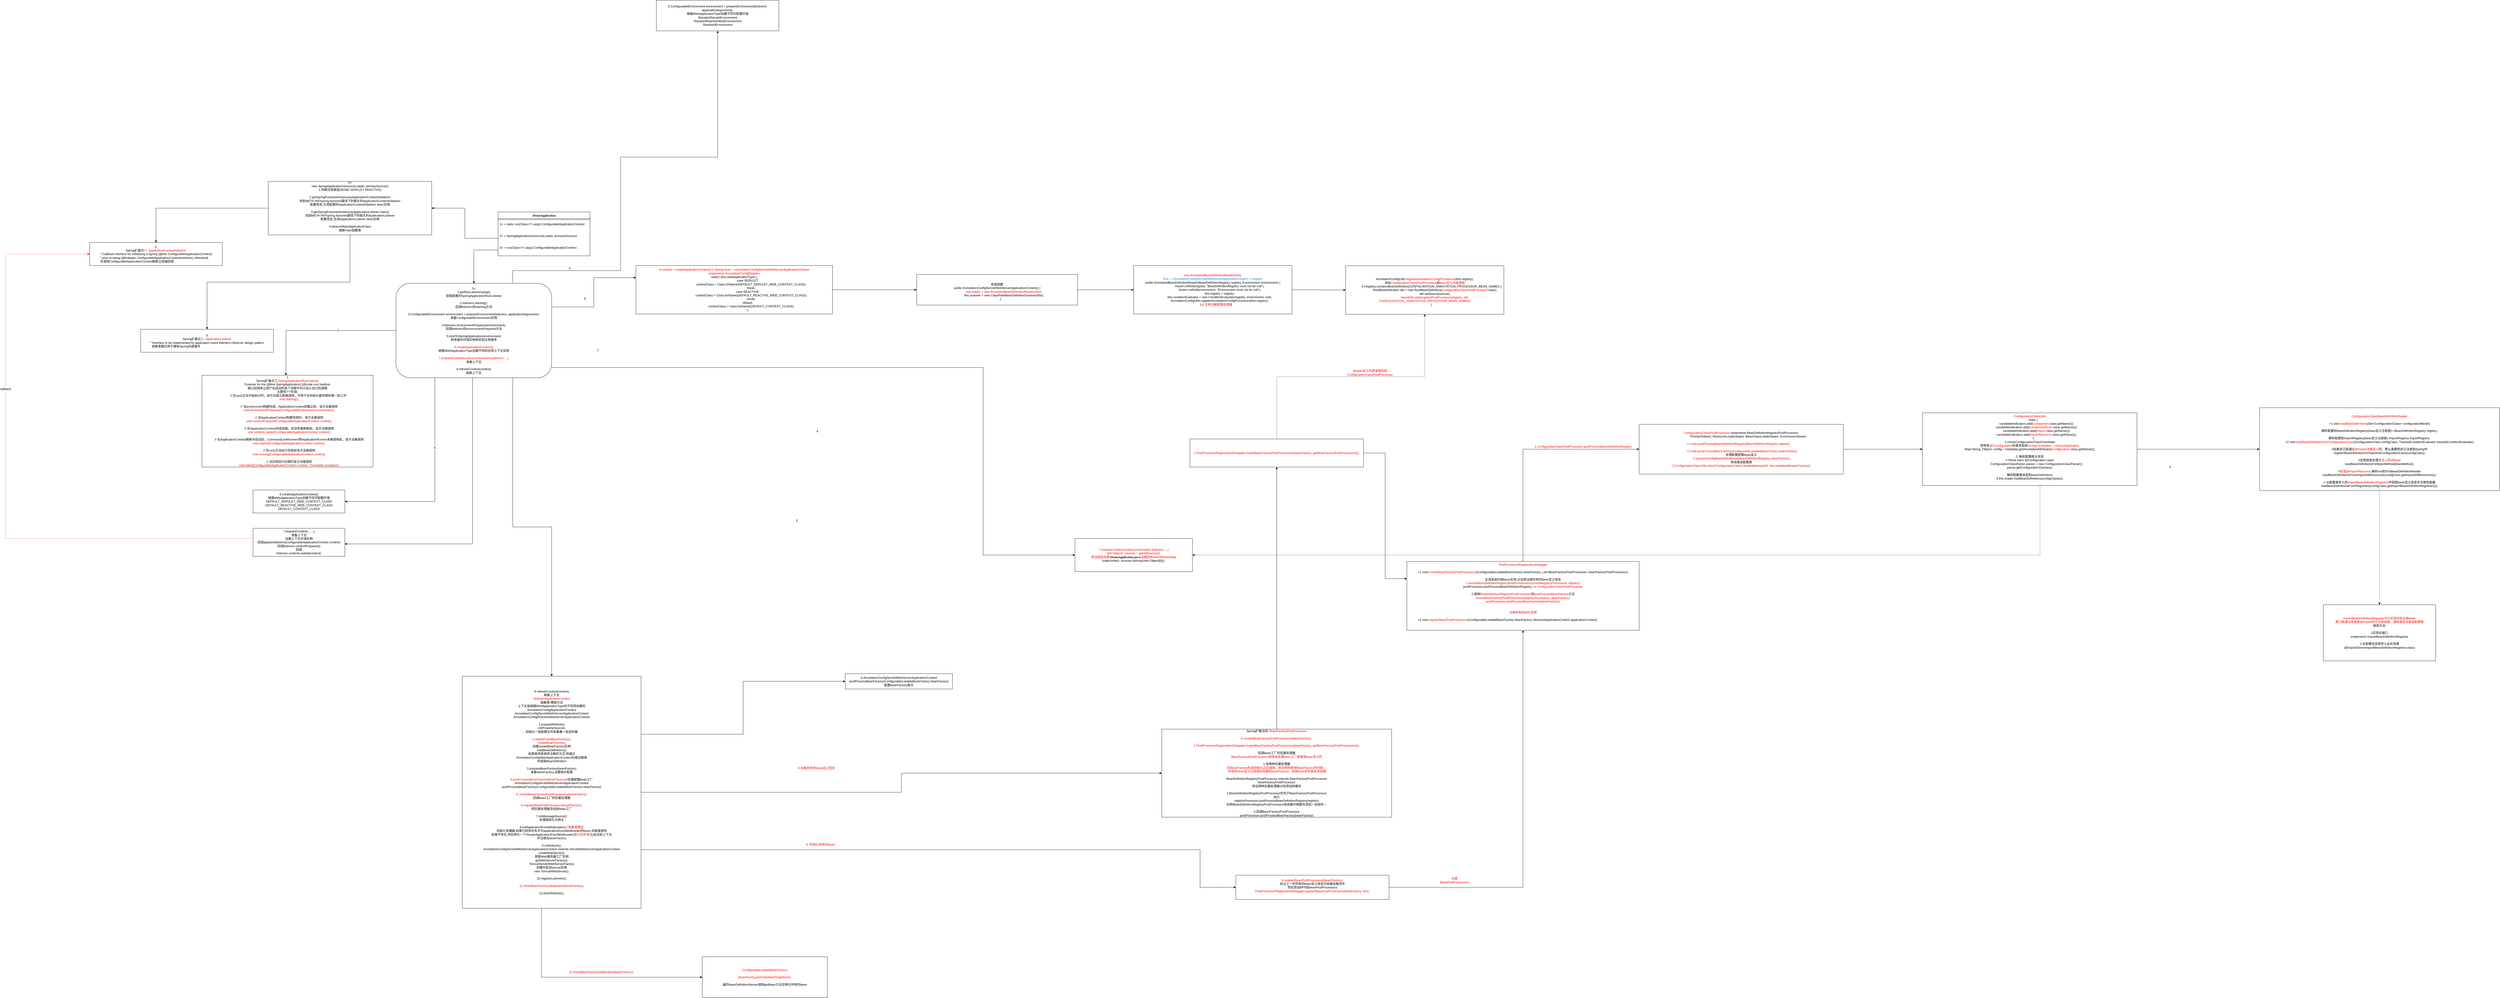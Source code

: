<mxfile version="12.6.5" type="device"><diagram name="Page-1" id="6133507b-19e7-1e82-6fc7-422aa6c4b21f"><mxGraphModel dx="15973" dy="8983" grid="1" gridSize="10" guides="1" tooltips="1" connect="1" arrows="1" fold="1" page="1" pageScale="1" pageWidth="1100" pageHeight="850" background="#ffffff" math="0" shadow="0"><root><mxCell id="0"/><mxCell id="1" parent="0"/><mxCell id="78961159f06e98e8-17" value="DemoApplication" style="swimlane;html=1;fontStyle=1;align=center;verticalAlign=top;childLayout=stackLayout;horizontal=1;startSize=26;horizontalStack=0;resizeParent=1;resizeLast=0;collapsible=1;marginBottom=0;swimlaneFillColor=#ffffff;rounded=0;shadow=0;comic=0;labelBackgroundColor=none;strokeWidth=1;fillColor=none;fontFamily=Verdana;fontSize=12" parent="1" vertex="1"><mxGeometry x="300" y="60" width="360" height="172" as="geometry"><mxRectangle x="300" y="60" width="150" height="26" as="alternateBounds"/></mxGeometry></mxCell><mxCell id="78961159f06e98e8-19" value="" style="line;html=1;strokeWidth=1;fillColor=none;align=left;verticalAlign=middle;spacingTop=-1;spacingLeft=3;spacingRight=3;rotatable=0;labelPosition=right;points=[];portConstraint=eastwest;" parent="78961159f06e98e8-17" vertex="1"><mxGeometry y="26" width="360" height="8" as="geometry"/></mxCell><mxCell id="78961159f06e98e8-27" value="1&amp;gt; + static run(Class&amp;lt;?&amp;gt;,args):ConfigurableApplicationContext" style="text;html=1;strokeColor=none;fillColor=none;align=left;verticalAlign=top;spacingLeft=4;spacingRight=4;whiteSpace=wrap;overflow=hidden;rotatable=0;points=[[0,0.5],[1,0.5]];portConstraint=eastwest;" parent="78961159f06e98e8-17" vertex="1"><mxGeometry y="34" width="360" height="46" as="geometry"/></mxCell><mxCell id="NSkm6_GGCVDmzTLgTdci-1" value="2&amp;gt; + SpringApplication(resourceLoader, primarySources)" style="text;html=1;strokeColor=none;fillColor=none;align=left;verticalAlign=top;spacingLeft=4;spacingRight=4;whiteSpace=wrap;overflow=hidden;rotatable=0;points=[[0,0.5],[1,0.5]];portConstraint=eastwest;" parent="78961159f06e98e8-17" vertex="1"><mxGeometry y="80" width="360" height="46" as="geometry"/></mxCell><mxCell id="NSkm6_GGCVDmzTLgTdci-3" value="3&amp;gt; + run(Class&amp;lt;?&amp;gt;,args):ConfigurableApplicationContext" style="text;html=1;strokeColor=none;fillColor=none;align=left;verticalAlign=top;spacingLeft=4;spacingRight=4;whiteSpace=wrap;overflow=hidden;rotatable=0;points=[[0,0.5],[1,0.5]];portConstraint=eastwest;" parent="78961159f06e98e8-17" vertex="1"><mxGeometry y="126" width="360" height="46" as="geometry"/></mxCell><mxCell id="NSkm6_GGCVDmzTLgTdci-9" style="edgeStyle=orthogonalEdgeStyle;rounded=0;orthogonalLoop=1;jettySize=auto;html=1;entryX=0.5;entryY=0;entryDx=0;entryDy=0;" parent="1" source="NSkm6_GGCVDmzTLgTdci-2" target="NSkm6_GGCVDmzTLgTdci-5" edge="1"><mxGeometry relative="1" as="geometry"/></mxCell><mxCell id="NSkm6_GGCVDmzTLgTdci-12" style="edgeStyle=orthogonalEdgeStyle;rounded=0;orthogonalLoop=1;jettySize=auto;html=1;" parent="1" source="NSkm6_GGCVDmzTLgTdci-2" target="NSkm6_GGCVDmzTLgTdci-7" edge="1"><mxGeometry relative="1" as="geometry"/></mxCell><mxCell id="NSkm6_GGCVDmzTLgTdci-2" value="2&amp;gt;&lt;br&gt;new SpringApplication&lt;span style=&quot;text-align: left&quot;&gt;(resourceLoader, primarySources)&lt;br&gt;1.判断应用类型(NONE SERVLET REACTIVE)&lt;br&gt;&lt;br&gt;2.getSpringFactoriesInstances(ApplicationContextInitializer)&lt;br&gt;找到META-INF/spring.factories路径下的相关的ApplicationContextInitializer&lt;br&gt;配置信息,生成配置的ApplicationContextInitializer&amp;nbsp;bean实例&lt;br&gt;&lt;br&gt;3.getSpringFactoriesInstances(ApplicationListener.class))&lt;br&gt;&lt;/span&gt;&lt;span style=&quot;text-align: left&quot;&gt;找到META-INF/spring.factories路径下的相关的&lt;/span&gt;&lt;span style=&quot;text-align: left&quot;&gt;ApplicationListener&lt;br&gt;配置信息,生成&lt;/span&gt;&lt;span style=&quot;text-align: left&quot;&gt;ApplicationListener bean实例&lt;br&gt;&lt;/span&gt;&lt;span style=&quot;text-align: left&quot;&gt;&lt;br&gt;4.deduceMainApplicationClass&lt;br&gt;推断main函数类&lt;br&gt;&lt;br&gt;&lt;/span&gt;" style="rounded=0;whiteSpace=wrap;html=1;" parent="1" vertex="1"><mxGeometry x="-600" y="-60" width="640" height="210" as="geometry"/></mxCell><mxCell id="NSkm6_GGCVDmzTLgTdci-4" style="edgeStyle=orthogonalEdgeStyle;rounded=0;orthogonalLoop=1;jettySize=auto;html=1;entryX=1;entryY=0.5;entryDx=0;entryDy=0;" parent="1" target="NSkm6_GGCVDmzTLgTdci-2" edge="1"><mxGeometry relative="1" as="geometry"><mxPoint x="300" y="163" as="sourcePoint"/></mxGeometry></mxCell><mxCell id="NSkm6_GGCVDmzTLgTdci-5" value="&lt;span style=&quot;text-align: left&quot;&gt;2.&lt;br&gt;Spring扩展点一: &lt;font color=&quot;#ff0000&quot;&gt;ApplicationContextInitializer&lt;/font&gt;&lt;br&gt;&lt;div&gt;* Callback interface for initializing a Spring {@link ConfigurableApplicationContext}&lt;/div&gt;&lt;div&gt;* prior to being {@linkplain ConfigurableApplicationContext#refresh() refreshed}.&lt;/div&gt;&lt;div&gt;在调用ConfigurableApplicationContext刷新之前被回调&lt;/div&gt;&lt;/span&gt;" style="rounded=0;whiteSpace=wrap;html=1;" parent="1" vertex="1"><mxGeometry x="-1300" y="180" width="520" height="90" as="geometry"/></mxCell><mxCell id="NSkm6_GGCVDmzTLgTdci-7" value="&lt;span style=&quot;text-align: left&quot;&gt;3&lt;br&gt;Spring扩展点二:&amp;nbsp;&lt;/span&gt;&lt;span style=&quot;text-align: left&quot;&gt;&lt;font color=&quot;#ff0000&quot;&gt;ApplicationListener&lt;/font&gt;&lt;/span&gt;&lt;span style=&quot;text-align: left&quot;&gt;&lt;br&gt;&lt;div&gt;* Interface to be implemented by application event listeners.Observer design pattern&lt;/div&gt;&lt;div&gt;&amp;nbsp; 观察者模式用于接收Spring内部事件&lt;/div&gt;&lt;/span&gt;" style="rounded=0;whiteSpace=wrap;html=1;" parent="1" vertex="1"><mxGeometry x="-1100" y="520" width="520" height="90" as="geometry"/></mxCell><mxCell id="NSkm6_GGCVDmzTLgTdci-14" style="edgeStyle=orthogonalEdgeStyle;rounded=0;orthogonalLoop=1;jettySize=auto;html=1;entryX=0.491;entryY=0.001;entryDx=0;entryDy=0;entryPerimeter=0;" parent="1" source="NSkm6_GGCVDmzTLgTdci-10" target="NSkm6_GGCVDmzTLgTdci-13" edge="1"><mxGeometry relative="1" as="geometry"/></mxCell><mxCell id="NSkm6_GGCVDmzTLgTdci-19" value="1" style="text;html=1;align=center;verticalAlign=middle;resizable=0;points=[];labelBackgroundColor=#ffffff;" parent="NSkm6_GGCVDmzTLgTdci-14" vertex="1" connectable="0"><mxGeometry x="-0.252" y="-1" relative="1" as="geometry"><mxPoint as="offset"/></mxGeometry></mxCell><mxCell id="NSkm6_GGCVDmzTLgTdci-22" style="edgeStyle=orthogonalEdgeStyle;rounded=0;orthogonalLoop=1;jettySize=auto;html=1;exitX=0.25;exitY=1;exitDx=0;exitDy=0;entryX=1;entryY=0.5;entryDx=0;entryDy=0;" parent="1" source="NSkm6_GGCVDmzTLgTdci-10" target="NSkm6_GGCVDmzTLgTdci-17" edge="1"><mxGeometry relative="1" as="geometry"/></mxCell><mxCell id="NSkm6_GGCVDmzTLgTdci-24" value="6" style="text;html=1;align=center;verticalAlign=middle;resizable=0;points=[];labelBackgroundColor=#ffffff;" parent="NSkm6_GGCVDmzTLgTdci-22" vertex="1" connectable="0"><mxGeometry x="-0.345" y="-1" relative="1" as="geometry"><mxPoint as="offset"/></mxGeometry></mxCell><mxCell id="NSkm6_GGCVDmzTLgTdci-30" style="edgeStyle=orthogonalEdgeStyle;rounded=0;orthogonalLoop=1;jettySize=auto;html=1;entryX=0.999;entryY=0.558;entryDx=0;entryDy=0;entryPerimeter=0;strokeColor=#000000;" parent="1" source="NSkm6_GGCVDmzTLgTdci-10" target="NSkm6_GGCVDmzTLgTdci-23" edge="1"><mxGeometry relative="1" as="geometry"><Array as="points"><mxPoint x="200" y="1361"/></Array></mxGeometry></mxCell><mxCell id="NSkm6_GGCVDmzTLgTdci-32" style="edgeStyle=orthogonalEdgeStyle;rounded=0;orthogonalLoop=1;jettySize=auto;html=1;exitX=0.75;exitY=1;exitDx=0;exitDy=0;strokeColor=#000000;" parent="1" source="NSkm6_GGCVDmzTLgTdci-10" target="NSkm6_GGCVDmzTLgTdci-31" edge="1"><mxGeometry relative="1" as="geometry"/></mxCell><mxCell id="5asuQ8pDs7U4WiJ66BhL-2" style="edgeStyle=orthogonalEdgeStyle;rounded=0;orthogonalLoop=1;jettySize=auto;html=1;exitX=1;exitY=0.25;exitDx=0;exitDy=0;entryX=0;entryY=0.25;entryDx=0;entryDy=0;" parent="1" source="NSkm6_GGCVDmzTLgTdci-10" target="5asuQ8pDs7U4WiJ66BhL-1" edge="1"><mxGeometry relative="1" as="geometry"/></mxCell><mxCell id="BNtBJOdhkbYo72oJ3FlA-2" style="edgeStyle=orthogonalEdgeStyle;rounded=0;orthogonalLoop=1;jettySize=auto;html=1;exitX=0.75;exitY=0;exitDx=0;exitDy=0;entryX=0.5;entryY=1;entryDx=0;entryDy=0;" edge="1" parent="1" source="NSkm6_GGCVDmzTLgTdci-10" target="NSkm6_GGCVDmzTLgTdci-15"><mxGeometry relative="1" as="geometry"><Array as="points"><mxPoint x="358" y="290"/><mxPoint x="780" y="290"/><mxPoint x="780" y="-155"/><mxPoint x="1160" y="-155"/></Array></mxGeometry></mxCell><mxCell id="BNtBJOdhkbYo72oJ3FlA-4" style="edgeStyle=orthogonalEdgeStyle;rounded=0;orthogonalLoop=1;jettySize=auto;html=1;" edge="1" parent="1" source="NSkm6_GGCVDmzTLgTdci-10" target="BNtBJOdhkbYo72oJ3FlA-3"><mxGeometry relative="1" as="geometry"><Array as="points"><mxPoint x="2200" y="670"/></Array></mxGeometry></mxCell><mxCell id="NSkm6_GGCVDmzTLgTdci-10" value="3&amp;gt;&lt;br&gt;1.getRunListeners(args)&lt;br&gt;获取配置的SpringApplicationRunListener&lt;br&gt;&lt;br&gt;2.listeners.starting();&lt;br&gt;回调listeners的starting方法&lt;br&gt;&lt;br&gt;3.ConfigurableEnvironment environment = prepareEnvironment(listeners, applicationArguments);&lt;br&gt;准备ConfigurableEnvironment实例&lt;br&gt;&lt;br&gt;4.listeners.environmentPrepared(environment);&lt;br&gt;回调listeners的environmentPrepared方法&lt;br&gt;&lt;br&gt;5.bindToSpringApplication(environment)&lt;br&gt;把准备的环境实例绑定到应用程序&lt;br&gt;&lt;br&gt;&lt;font color=&quot;#ff0000&quot;&gt;6.createApplicationContext()&lt;br&gt;&lt;/font&gt;根据WebApplicationType创建不同的应用上下文实例&lt;br&gt;&lt;br&gt;&lt;font color=&quot;#ff0000&quot;&gt;7.prepareContext(context,environment,listeners.....)&lt;br&gt;&lt;/font&gt;准备上下文&lt;br&gt;&lt;br&gt;8.refreshContext(context)&lt;br&gt;刷新上下文" style="rounded=1;whiteSpace=wrap;html=1;gradientColor=none;fillColor=#ffffff;" parent="1" vertex="1"><mxGeometry x="-100" y="340" width="610" height="370" as="geometry"/></mxCell><mxCell id="NSkm6_GGCVDmzTLgTdci-11" style="edgeStyle=orthogonalEdgeStyle;rounded=0;orthogonalLoop=1;jettySize=auto;html=1;entryX=0.5;entryY=0;entryDx=0;entryDy=0;" parent="1" source="NSkm6_GGCVDmzTLgTdci-3" target="NSkm6_GGCVDmzTLgTdci-10" edge="1"><mxGeometry relative="1" as="geometry"/></mxCell><mxCell id="NSkm6_GGCVDmzTLgTdci-13" value="1&lt;br&gt;Spring扩展点三:&lt;font color=&quot;#ff0000&quot;&gt;SpringApplicationRunListener&lt;/font&gt;&lt;br&gt;*Listener for the {@link SpringApplication} {@code run} method.&lt;br&gt;接口回调来让用户在启动的各个流程中可以加入自己的逻辑&lt;br&gt;主要有7个阶段:&lt;br&gt;&lt;div&gt;&amp;nbsp; // 在run()方法开始执行时，该方法就立即被调用，可用于在初始化最早期时做一些工作&lt;/div&gt;&lt;div&gt;&amp;nbsp; &amp;nbsp; &lt;font color=&quot;#ff0000&quot;&gt;void starting();&lt;/font&gt;&lt;/div&gt;&lt;div&gt;&lt;br&gt;&lt;/div&gt;&lt;div&gt;&amp;nbsp; &amp;nbsp; // 当environment构建完成，ApplicationContext创建之前，该方法被调用&lt;/div&gt;&lt;div&gt;&lt;font color=&quot;#ff0000&quot;&gt;&amp;nbsp; &amp;nbsp; void environmentPrepared(ConfigurableEnvironment environment);&lt;/font&gt;&lt;/div&gt;&lt;div&gt;&lt;br&gt;&lt;/div&gt;&lt;div&gt;&amp;nbsp; &amp;nbsp; // 当ApplicationContext构建完成时，该方法被调用&lt;/div&gt;&lt;div&gt;&lt;font color=&quot;#ff0000&quot;&gt;&amp;nbsp; &amp;nbsp; void contextPrepared(ConfigurableApplicationContext context);&lt;/font&gt;&lt;/div&gt;&lt;div&gt;&lt;br&gt;&lt;/div&gt;&lt;div&gt;&amp;nbsp; &amp;nbsp; // 在ApplicationContext完成加载，但没有被刷新前，该方法被调用&lt;/div&gt;&lt;div&gt;&lt;font color=&quot;#ff0000&quot;&gt;&amp;nbsp; &amp;nbsp; void contextLoaded(ConfigurableApplicationContext context);&lt;/font&gt;&lt;/div&gt;&lt;div&gt;&lt;br&gt;&lt;/div&gt;&lt;div&gt;&amp;nbsp; &amp;nbsp; // 在ApplicationContext刷新并启动后，CommandLineRunners和ApplicationRunner未被调用前，该方法被调用&lt;/div&gt;&lt;div&gt;&lt;font color=&quot;#ff0000&quot;&gt;&amp;nbsp; &amp;nbsp; void started(ConfigurableApplicationContext context);&lt;/font&gt;&lt;/div&gt;&lt;div&gt;&lt;br&gt;&lt;/div&gt;&lt;div&gt;&amp;nbsp; &amp;nbsp; // 在run()方法执行完成前该方法被调用&lt;/div&gt;&lt;div&gt;&lt;font color=&quot;#ff0000&quot;&gt;&amp;nbsp; &amp;nbsp; void running(ConfigurableApplicationContext context);&lt;/font&gt;&lt;/div&gt;&lt;div&gt;&lt;br&gt;&lt;/div&gt;&lt;div&gt;&amp;nbsp; &amp;nbsp; // 当应用运行出错时该方法被调用&lt;/div&gt;&lt;div&gt;&lt;font color=&quot;#ff0000&quot;&gt;&amp;nbsp; &amp;nbsp; void failed(ConfigurableApplicationContext context, Throwable exception);&lt;/font&gt;&lt;/div&gt;" style="rounded=0;whiteSpace=wrap;html=1;" parent="1" vertex="1"><mxGeometry x="-860" y="700" width="670" height="360" as="geometry"/></mxCell><mxCell id="NSkm6_GGCVDmzTLgTdci-15" value="3.ConfigurableEnvironment environment = prepareEnvironment(listeners, applicationArguments);&lt;br&gt;根据WebApplicationType创建不同可配置环境&lt;br&gt;StandardServletEnvironment&lt;br&gt;StandardReactiveWebEnvironment&lt;br&gt;StandardEnvironment" style="rounded=0;whiteSpace=wrap;html=1;" parent="1" vertex="1"><mxGeometry x="920" y="-770" width="480" height="120" as="geometry"/></mxCell><mxCell id="NSkm6_GGCVDmzTLgTdci-17" value="6.createApplicationContext()&lt;br&gt;根据WebApplicationType创建不同可配置环境&lt;br&gt;DEFAULT_SERVLET_WEB_CONTEXT_CLASS&lt;br&gt;DEFAULT_REACTIVE_WEB_CONTEXT_CLASS&lt;br&gt;DEFAULT_CONTEXT_CLASS" style="rounded=0;whiteSpace=wrap;html=1;" parent="1" vertex="1"><mxGeometry x="-660" y="1150" width="360" height="90" as="geometry"/></mxCell><mxCell id="NSkm6_GGCVDmzTLgTdci-25" style="edgeStyle=orthogonalEdgeStyle;rounded=0;orthogonalLoop=1;jettySize=auto;html=1;entryX=0;entryY=0.5;entryDx=0;entryDy=0;dashed=1;strokeColor=#FF0000;" parent="1" source="NSkm6_GGCVDmzTLgTdci-23" target="NSkm6_GGCVDmzTLgTdci-5" edge="1"><mxGeometry relative="1" as="geometry"><Array as="points"><mxPoint x="-1630" y="1340"/><mxPoint x="-1630" y="225"/></Array></mxGeometry></mxCell><mxCell id="NSkm6_GGCVDmzTLgTdci-26" value="callback" style="text;html=1;align=center;verticalAlign=middle;resizable=0;points=[];labelBackgroundColor=#ffffff;" parent="NSkm6_GGCVDmzTLgTdci-25" vertex="1" connectable="0"><mxGeometry x="0.289" relative="1" as="geometry"><mxPoint as="offset"/></mxGeometry></mxCell><mxCell id="NSkm6_GGCVDmzTLgTdci-23" value="7.prepareContext(.......)&lt;br&gt;准备上下文&lt;br&gt;设置上下文环境实例&lt;br&gt;回调applyInitializers(ConfigurableApplicationContext context)&lt;br&gt;回调listeners.contextPrepared()&lt;br&gt;回调&lt;br&gt;listeners.contextLoaded(context);" style="rounded=0;whiteSpace=wrap;html=1;" parent="1" vertex="1"><mxGeometry x="-660" y="1300" width="360" height="110" as="geometry"/></mxCell><mxCell id="5asuQ8pDs7U4WiJ66BhL-17" style="edgeStyle=orthogonalEdgeStyle;rounded=0;orthogonalLoop=1;jettySize=auto;html=1;" parent="1" source="NSkm6_GGCVDmzTLgTdci-31" target="NSkm6_GGCVDmzTLgTdci-35" edge="1"><mxGeometry relative="1" as="geometry"/></mxCell><mxCell id="5asuQ8pDs7U4WiJ66BhL-18" style="edgeStyle=orthogonalEdgeStyle;rounded=0;orthogonalLoop=1;jettySize=auto;html=1;exitX=1;exitY=0.25;exitDx=0;exitDy=0;entryX=0;entryY=0.5;entryDx=0;entryDy=0;" parent="1" source="NSkm6_GGCVDmzTLgTdci-31" target="NSkm6_GGCVDmzTLgTdci-33" edge="1"><mxGeometry relative="1" as="geometry"/></mxCell><mxCell id="BNtBJOdhkbYo72oJ3FlA-26" style="edgeStyle=orthogonalEdgeStyle;rounded=0;orthogonalLoop=1;jettySize=auto;html=1;entryX=0;entryY=0.5;entryDx=0;entryDy=0;" edge="1" parent="1" source="NSkm6_GGCVDmzTLgTdci-31" target="BNtBJOdhkbYo72oJ3FlA-16"><mxGeometry relative="1" as="geometry"><Array as="points"><mxPoint x="3050" y="2560"/><mxPoint x="3050" y="2708"/></Array></mxGeometry></mxCell><mxCell id="BNtBJOdhkbYo72oJ3FlA-35" style="edgeStyle=orthogonalEdgeStyle;rounded=0;orthogonalLoop=1;jettySize=auto;html=1;entryX=0;entryY=0.5;entryDx=0;entryDy=0;" edge="1" parent="1" source="NSkm6_GGCVDmzTLgTdci-31" target="BNtBJOdhkbYo72oJ3FlA-34"><mxGeometry relative="1" as="geometry"><Array as="points"><mxPoint x="470" y="3060"/></Array></mxGeometry></mxCell><mxCell id="NSkm6_GGCVDmzTLgTdci-31" value="8.refreshContext(context)&lt;br&gt;刷新上下文&lt;br&gt;&lt;font color=&quot;#ff0000&quot;&gt;AbstractApplicationContext&lt;/font&gt;&lt;br&gt;抽象类-模板方法&lt;br&gt;上下文是根据WebApplicationType的不同而创建的&lt;br&gt;&lt;div&gt;AnnotationConfigApplicationContext&lt;/div&gt;&lt;div&gt;AnnotationConfigServletWebServerApplicationContext&lt;/div&gt;&lt;div&gt;AnnotationConfigReactiveWebServerApplicationContext&lt;/div&gt;&lt;br&gt;1.prepareRefresh()&lt;br&gt;initPropertySources&lt;br&gt;初始化一些配置文件和重置一些监听器&lt;br&gt;&lt;br&gt;&lt;font color=&quot;#ff0000&quot;&gt;2.obtainFreshBeanFactory()&lt;/font&gt;&lt;br&gt;&lt;font color=&quot;#ff0000&quot;&gt;createBeanFactory()&lt;/font&gt;&lt;br&gt;创建createBeanFactory实例&lt;br&gt;loadBeanDefinitions()&lt;br&gt;如果是用是使用注解的方式,则通过&lt;br&gt;AnnotationConfigWebApplicationContext扫描注解类&lt;br&gt;并组装BeanDefinition&lt;br&gt;&lt;br&gt;3.prepareBeanFactory(beanFactory)&lt;br&gt;准备beanFactory,设置相关配置&lt;br&gt;&lt;br&gt;&lt;font color=&quot;#ff0000&quot;&gt;4.postProcessBeanFactory(beanFactory)&lt;/font&gt;//后置配置bean工厂&lt;br&gt;AnnotationConfigServletWebServerApplicationContext&lt;br&gt;postProcessBeanFactory(ConfigurableListableBeanFactory beanFactory)&lt;br&gt;&lt;br&gt;&lt;font color=&quot;#ff0000&quot;&gt;5.&amp;nbsp;invokeBeanFactoryPostProcessors(beanFactory);&lt;/font&gt;&lt;br&gt;回调bean工厂的后置处理器&lt;br&gt;&lt;br&gt;&lt;font color=&quot;#ff0000&quot;&gt;6.registerBeanPostProcessors(beanFactory);&lt;/font&gt;&lt;br&gt;把后置处理器添加到bean工厂&lt;br&gt;&lt;br&gt;7.initMessageSource();&lt;br&gt;处理国际化文相关&lt;br&gt;&lt;br&gt;8.initApplicationEventMulticaster();&lt;font color=&quot;#ff0000&quot;&gt;//观察者模式&lt;/font&gt;&lt;br&gt;初始化多播器,如果已经存在名字为applicationEventMulticaster的bean,则直接使用&lt;br&gt;如果不存在,则实例化一个SimpleApplicationEventMulticaster(&lt;font color=&quot;#ff0000&quot;&gt;默认同步发送&lt;/font&gt;)给当前上下文&lt;br&gt;并注册在beanFactory&lt;br&gt;&lt;br&gt;9.onRefresh();&lt;br&gt;AnnotationConfigServletWebServerApplicationContext extends&amp;nbsp;ServletWebServerApplicationContext&lt;br&gt;createWebServer();&lt;br&gt;获取Web服务器工厂实例&lt;br&gt;getWebServerFactory();&lt;br&gt;TomcatServletWebServerFactory&lt;br&gt;创建并启动tomcat实例&lt;br&gt;new&amp;nbsp;TomcatWebServer();&lt;br&gt;&lt;br&gt;10.registerListeners();&lt;br&gt;&lt;br&gt;&lt;font color=&quot;#ff0000&quot;&gt;11.finishBeanFactoryInitialization(beanFactory);&lt;br&gt;&lt;/font&gt;&lt;br&gt;12.finishRefresh();" style="rounded=0;whiteSpace=wrap;html=1;fillColor=#ffffff;gradientColor=none;" parent="1" vertex="1"><mxGeometry x="160" y="1880" width="700" height="910" as="geometry"/></mxCell><mxCell id="NSkm6_GGCVDmzTLgTdci-33" value="&lt;span style=&quot;white-space: normal&quot;&gt;4.AnnotationConfigServletWebServerApplicationContext&lt;br&gt;&lt;/span&gt;postProcessBeanFactory(ConfigurableListableBeanFactory beanFactory)&lt;br&gt;配置beanFactory相关" style="rounded=0;whiteSpace=wrap;html=1;fillColor=#ffffff;gradientColor=none;" parent="1" vertex="1"><mxGeometry x="1660" y="1870" width="420" height="60" as="geometry"/></mxCell><mxCell id="BNtBJOdhkbYo72oJ3FlA-1" style="edgeStyle=orthogonalEdgeStyle;rounded=0;orthogonalLoop=1;jettySize=auto;html=1;" edge="1" parent="1" source="NSkm6_GGCVDmzTLgTdci-35" target="5asuQ8pDs7U4WiJ66BhL-21"><mxGeometry relative="1" as="geometry"/></mxCell><mxCell id="NSkm6_GGCVDmzTLgTdci-35" value="Spring扩展点四: &lt;font color=&quot;#ff0000&quot;&gt;BeanFactoryPostProcessor&lt;/font&gt;&lt;div&gt;&lt;br&gt;&lt;/div&gt;&lt;div&gt;&lt;font color=&quot;#ff0000&quot;&gt;5.&amp;nbsp;invokeBeanFactoryPostProcessors(beanFactory);&amp;nbsp;&lt;/font&gt;&lt;/div&gt;&lt;div&gt;&lt;font color=&quot;#ff0000&quot;&gt;&lt;br&gt;&lt;/font&gt;&lt;/div&gt;&lt;div&gt;&lt;font color=&quot;#ff0000&quot;&gt;1.PostProcessorRegistrationDelegate.invokeBeanFactoryPostProcessors(beanFactory, getBeanFactoryPostProcessors());&lt;br&gt;&lt;/font&gt;&lt;/div&gt;&lt;div&gt;&lt;font color=&quot;#ff0000&quot;&gt;&lt;br&gt;&lt;/font&gt;回调bean工厂的后置处理器&lt;br&gt;&lt;/div&gt;&lt;div&gt;&lt;font color=&quot;#ff0000&quot;&gt;BeanFactoryPostProcessor是用来处理bean工厂或者是bean定义的&lt;/font&gt;&lt;br&gt;&lt;/div&gt;&lt;div&gt;&lt;br&gt;&lt;/div&gt;&lt;div&gt;1.有两种后置处理器&lt;/div&gt;&lt;div&gt;&lt;div&gt;&lt;font color=&quot;#ff0000&quot;&gt;在BeanFactory标准初始化之后调用，来定制和修改BeanFactory的内容；&lt;/font&gt;&lt;/div&gt;&lt;div&gt;&lt;font color=&quot;#ff0000&quot;&gt;&amp;nbsp;所有的bean定义已经保存加载到beanFactory，但是bean的实例还未创建&lt;/font&gt;&lt;/div&gt;&lt;/div&gt;&lt;div&gt;&lt;br&gt;&lt;/div&gt;BeanDefinitionRegistryPostProcessor extends BeanFactoryPostProcessor&lt;br&gt;BeanFactoryPostProcessor&lt;br&gt;将这两种后置处理器分别添加到缓存&lt;br&gt;&lt;br&gt;2.BeanDefinitionRegistryPostProcessor优先于BeanFactoryPostProcessor&lt;br&gt;执行&lt;br&gt;registryProcessor.postProcessBeanDefinitionRegistry(registry)&lt;br&gt;利用BeanDefinitionRegistryPostProcessor给容器中再额外添加一些组件；&lt;br&gt;&lt;br&gt;3.回调BeanFactoryPostProcessor&lt;br&gt;postProcessor.postProcessBeanFactory(beanFactory)" style="rounded=0;whiteSpace=wrap;html=1;fillColor=#ffffff;gradientColor=none;" parent="1" vertex="1"><mxGeometry x="2900" y="2087.34" width="900.33" height="345.33" as="geometry"/></mxCell><mxCell id="5asuQ8pDs7U4WiJ66BhL-6" style="edgeStyle=orthogonalEdgeStyle;rounded=0;orthogonalLoop=1;jettySize=auto;html=1;entryX=0;entryY=0.5;entryDx=0;entryDy=0;" parent="1" source="5asuQ8pDs7U4WiJ66BhL-1" target="5asuQ8pDs7U4WiJ66BhL-5" edge="1"><mxGeometry relative="1" as="geometry"/></mxCell><mxCell id="5asuQ8pDs7U4WiJ66BhL-1" value="&lt;font color=&quot;#ff0000&quot;&gt;6.context = createApplicationContext();// Spring-boot --&amp;gt;AnnotationConfigServletWebServerApplicationContext&lt;br&gt;implements AnnotationConfigRegistry&lt;/font&gt;&lt;br&gt;&lt;div&gt;switch (this.webApplicationType) {&lt;/div&gt;&lt;div&gt;&lt;span style=&quot;white-space: pre&quot;&gt;&#9;&#9;&#9;&#9;&lt;/span&gt;case SERVLET:&lt;/div&gt;&lt;div&gt;&lt;span style=&quot;white-space: pre&quot;&gt;&#9;&#9;&#9;&#9;&#9;&lt;/span&gt;contextClass = Class.forName(DEFAULT_SERVLET_WEB_CONTEXT_CLASS);&lt;/div&gt;&lt;div&gt;&lt;span style=&quot;white-space: pre&quot;&gt;&#9;&#9;&#9;&#9;&#9;&lt;/span&gt;break;&lt;/div&gt;&lt;div&gt;&lt;span style=&quot;white-space: pre&quot;&gt;&#9;&#9;&#9;&#9;&lt;/span&gt;case REACTIVE:&lt;/div&gt;&lt;div&gt;&lt;span style=&quot;white-space: pre&quot;&gt;&#9;&#9;&#9;&#9;&#9;&lt;/span&gt;contextClass = Class.forName(DEFAULT_REACTIVE_WEB_CONTEXT_CLASS);&lt;/div&gt;&lt;div&gt;&lt;span style=&quot;white-space: pre&quot;&gt;&#9;&#9;&#9;&#9;&#9;&lt;/span&gt;break;&lt;/div&gt;&lt;div&gt;&lt;span style=&quot;white-space: pre&quot;&gt;&#9;&#9;&#9;&#9;&lt;/span&gt;default:&lt;/div&gt;&lt;div&gt;&lt;span style=&quot;white-space: pre&quot;&gt;&#9;&#9;&#9;&#9;&#9;&lt;/span&gt;contextClass = Class.forName(DEFAULT_CONTEXT_CLASS);&lt;/div&gt;&lt;div&gt;&lt;span style=&quot;white-space: pre&quot;&gt;&#9;&#9;&#9;&#9;&lt;/span&gt;}&lt;/div&gt;" style="rounded=0;whiteSpace=wrap;html=1;" parent="1" vertex="1"><mxGeometry x="840" y="270" width="770" height="190" as="geometry"/></mxCell><mxCell id="5asuQ8pDs7U4WiJ66BhL-3" value="6" style="text;html=1;align=center;verticalAlign=middle;resizable=0;points=[];autosize=1;" parent="1" vertex="1"><mxGeometry x="630" y="390" width="20" height="20" as="geometry"/></mxCell><mxCell id="5asuQ8pDs7U4WiJ66BhL-4" value="3" style="text;html=1;align=center;verticalAlign=middle;resizable=0;points=[];autosize=1;" parent="1" vertex="1"><mxGeometry x="570" y="271" width="20" height="20" as="geometry"/></mxCell><mxCell id="5asuQ8pDs7U4WiJ66BhL-9" style="edgeStyle=orthogonalEdgeStyle;rounded=0;orthogonalLoop=1;jettySize=auto;html=1;entryX=0;entryY=0.5;entryDx=0;entryDy=0;" parent="1" source="5asuQ8pDs7U4WiJ66BhL-5" target="5asuQ8pDs7U4WiJ66BhL-8" edge="1"><mxGeometry relative="1" as="geometry"/></mxCell><mxCell id="5asuQ8pDs7U4WiJ66BhL-5" value="&lt;div&gt;&lt;br&gt;&lt;/div&gt;&lt;div&gt;构造函数&lt;/div&gt;&lt;div&gt;public AnnotationConfigServletWebServerApplicationContext() {&lt;/div&gt;&lt;div&gt;&lt;font color=&quot;#ff0000&quot;&gt;&lt;span style=&quot;white-space: pre&quot;&gt;&#9;&#9;&lt;/span&gt;this.reader = new AnnotatedBeanDefinitionReader(this);&lt;/font&gt;&lt;/div&gt;&lt;div&gt;&lt;span style=&quot;white-space: pre&quot;&gt;&#9;&#9;&lt;/span&gt;this.scanner = new ClassPathBeanDefinitionScanner(this);&lt;/div&gt;&lt;div&gt;&lt;span style=&quot;white-space: pre&quot;&gt;&#9;&lt;/span&gt;}&lt;/div&gt;" style="rounded=0;whiteSpace=wrap;html=1;strokeColor=#000000;" parent="1" vertex="1"><mxGeometry x="1940" y="305" width="630" height="120" as="geometry"/></mxCell><mxCell id="5asuQ8pDs7U4WiJ66BhL-11" style="edgeStyle=orthogonalEdgeStyle;rounded=0;orthogonalLoop=1;jettySize=auto;html=1;entryX=0;entryY=0.5;entryDx=0;entryDy=0;" parent="1" source="5asuQ8pDs7U4WiJ66BhL-8" target="5asuQ8pDs7U4WiJ66BhL-10" edge="1"><mxGeometry relative="1" as="geometry"/></mxCell><mxCell id="5asuQ8pDs7U4WiJ66BhL-8" value="&lt;font color=&quot;#ff0000&quot;&gt;new AnnotatedBeanDefinitionReader(this);&lt;br&gt;&lt;/font&gt;&lt;font color=&quot;#007fff&quot;&gt;this----&amp;gt;AnnotationConfigServletWebServerApplicationContext--&amp;gt;&amp;nbsp;registry&lt;br&gt;&lt;/font&gt;&lt;div&gt;public AnnotatedBeanDefinitionReader(BeanDefinitionRegistry registry, Environment environment) {&lt;/div&gt;&lt;div&gt;&lt;span style=&quot;white-space: pre&quot;&gt;&#9;&#9;&lt;/span&gt;Assert.notNull(registry, &quot;BeanDefinitionRegistry must not be null&quot;);&lt;/div&gt;&lt;div&gt;&lt;span style=&quot;white-space: pre&quot;&gt;&#9;&#9;&lt;/span&gt;Assert.notNull(environment, &quot;Environment must not be null&quot;);&lt;/div&gt;&lt;div&gt;&lt;span style=&quot;white-space: pre&quot;&gt;&#9;&#9;&lt;/span&gt;this.registry = registry;&lt;/div&gt;&lt;div&gt;&lt;span style=&quot;white-space: pre&quot;&gt;&#9;&#9;&lt;/span&gt;this.conditionEvaluator = new ConditionEvaluator(registry, environment, null);&lt;/div&gt;&lt;div&gt;&lt;span style=&quot;white-space: pre&quot;&gt;&#9;&#9;&lt;/span&gt;AnnotationConfigUtils.registerAnnotationConfigProcessors(this.registry);&lt;/div&gt;&lt;div&gt;&lt;span style=&quot;white-space: pre&quot;&gt;&#9;&lt;/span&gt;};// &lt;font color=&quot;#ff0000&quot;&gt;注册注解配置处理器&lt;/font&gt;&lt;/div&gt;" style="rounded=0;whiteSpace=wrap;html=1;strokeColor=#000000;" parent="1" vertex="1"><mxGeometry x="2790" y="270" width="620" height="190" as="geometry"/></mxCell><mxCell id="5asuQ8pDs7U4WiJ66BhL-10" value="&lt;br&gt;AnnotationConfigUtils.&lt;font color=&quot;#ff0000&quot;&gt;registerAnnotationConfigProcessors&lt;/font&gt;(this.registry);&lt;br&gt;添加&lt;span style=&quot;color: rgb(255 , 0 , 0)&quot;&gt;ConfigurationClassPostProcessor&lt;/span&gt;到&lt;font color=&quot;#ff0000&quot;&gt;bean定义列表里面&lt;/font&gt;&lt;br&gt;&lt;div&gt;&lt;span style=&quot;white-space: pre&quot;&gt;&#9;&#9;&lt;/span&gt;if (!registry.containsBeanDefinition(CONFIGURATION_ANNOTATION_PROCESSOR_BEAN_NAME)) {&lt;/div&gt;&lt;div&gt;&lt;span style=&quot;white-space: pre&quot;&gt;&#9;&#9;&#9;&lt;/span&gt;RootBeanDefinition def = new RootBeanDefinition(&lt;font color=&quot;#ff0000&quot;&gt;ConfigurationClassPostProcessor&lt;/font&gt;.class);&lt;/div&gt;&lt;div&gt;&lt;span style=&quot;white-space: pre&quot;&gt;&#9;&#9;&#9;&lt;/span&gt;def.setSource(source);&lt;/div&gt;&lt;div&gt;&lt;span style=&quot;white-space: pre&quot;&gt;&#9;&#9;&#9;&lt;/span&gt;&lt;font color=&quot;#ff0000&quot;&gt;beanDefs.add(registerPostProcessor(registry, def, CONFIGURATION_ANNOTATION_PROCESSOR_BEAN_NAME));&lt;/font&gt;&lt;/div&gt;&lt;div&gt;&lt;span style=&quot;white-space: pre&quot;&gt;&#9;&#9;&lt;/span&gt;}&lt;/div&gt;" style="rounded=0;whiteSpace=wrap;html=1;strokeColor=#000000;" parent="1" vertex="1"><mxGeometry x="3620" y="271" width="620" height="190" as="geometry"/></mxCell><mxCell id="5asuQ8pDs7U4WiJ66BhL-14" value="4" style="text;html=1;align=center;verticalAlign=middle;resizable=0;points=[];autosize=1;" parent="1" vertex="1"><mxGeometry x="1540" y="910" width="20" height="20" as="geometry"/></mxCell><mxCell id="5asuQ8pDs7U4WiJ66BhL-15" value="5" style="text;html=1;align=center;verticalAlign=middle;resizable=0;points=[];autosize=1;" parent="1" vertex="1"><mxGeometry x="1460" y="1260" width="20" height="20" as="geometry"/></mxCell><mxCell id="BNtBJOdhkbYo72oJ3FlA-7" style="edgeStyle=orthogonalEdgeStyle;rounded=0;orthogonalLoop=1;jettySize=auto;html=1;" edge="1" parent="1" source="5asuQ8pDs7U4WiJ66BhL-20" target="BNtBJOdhkbYo72oJ3FlA-6"><mxGeometry relative="1" as="geometry"/></mxCell><mxCell id="5asuQ8pDs7U4WiJ66BhL-20" value="&lt;div&gt;&lt;font color=&quot;#ff0000&quot;&gt;ConfigurationClassPostProcessor&lt;/font&gt; implements BeanDefinitionRegistryPostProcessor,&lt;/div&gt;&lt;div&gt;&lt;span style=&quot;white-space: pre&quot;&gt;&#9;&#9;&lt;/span&gt;PriorityOrdered, ResourceLoaderAware, BeanClassLoaderAware, EnvironmentAware&lt;/div&gt;&lt;div&gt;&lt;div&gt;&lt;br&gt;&lt;/div&gt;&lt;div&gt;&lt;font color=&quot;#ff0000&quot;&gt;+1&amp;nbsp;void postProcessBeanDefinitionRegistry(BeanDefinitionRegistry registry)&amp;nbsp;&lt;span style=&quot;white-space: pre&quot;&gt;&#9;&lt;/span&gt;&lt;/font&gt;&lt;/div&gt;&lt;div&gt;&lt;br&gt;&lt;/div&gt;&lt;/div&gt;&lt;div&gt;&lt;font color=&quot;#ff0000&quot;&gt;&amp;nbsp; +2 void postProcessBeanFactory(ConfigurableListableBeanFactory beanFactory)&amp;nbsp;&lt;/font&gt;&lt;/div&gt;&lt;div&gt;处理配置配置bean定义&lt;/div&gt;&lt;div&gt;&lt;font color=&quot;#ff0000&quot;&gt;1 processConfigBeanDefinitions((BeanDefinitionRegistry) beanFactory)&lt;br&gt;&lt;/font&gt;&lt;/div&gt;&lt;div&gt;筛选候选配置类&lt;/div&gt;&lt;font color=&quot;#ff0000&quot;&gt;2.ConfigurationClassUtils.checkConfigurationClassCandidate(beanDef, this.metadataReaderFactory))&lt;/font&gt;" style="rounded=0;whiteSpace=wrap;html=1;strokeColor=#000000;" parent="1" vertex="1"><mxGeometry x="4770" y="892.5" width="800" height="195" as="geometry"/></mxCell><mxCell id="5asuQ8pDs7U4WiJ66BhL-22" style="edgeStyle=orthogonalEdgeStyle;rounded=0;orthogonalLoop=1;jettySize=auto;html=1;entryX=0.5;entryY=1;entryDx=0;entryDy=0;dashed=1;" parent="1" source="5asuQ8pDs7U4WiJ66BhL-21" target="5asuQ8pDs7U4WiJ66BhL-10" edge="1"><mxGeometry relative="1" as="geometry"/></mxCell><mxCell id="BNtBJOdhkbYo72oJ3FlA-23" style="edgeStyle=orthogonalEdgeStyle;rounded=0;orthogonalLoop=1;jettySize=auto;html=1;entryX=0;entryY=0.25;entryDx=0;entryDy=0;" edge="1" parent="1" source="5asuQ8pDs7U4WiJ66BhL-21" target="BNtBJOdhkbYo72oJ3FlA-22"><mxGeometry relative="1" as="geometry"/></mxCell><mxCell id="5asuQ8pDs7U4WiJ66BhL-21" value="&lt;font color=&quot;#ff0000&quot;&gt;1.PostProcessorRegistrationDelegate.&lt;/font&gt;&lt;span style=&quot;color: rgb(255 , 0 , 0)&quot;&gt;invokeBeanFactoryPostProcessors(beanFactory, getBeanFactoryPostProcessors());&lt;br&gt;&lt;/span&gt;" style="rounded=0;whiteSpace=wrap;html=1;strokeColor=#000000;" parent="1" vertex="1"><mxGeometry x="3010.16" y="950" width="680" height="110" as="geometry"/></mxCell><mxCell id="5asuQ8pDs7U4WiJ66BhL-24" value="&lt;span style=&quot;white-space: normal ; color: rgb(255 , 0 , 0)&quot;&gt;从bean定义列表里面找到ConfigurationClassPostProcessor&lt;/span&gt;" style="text;html=1;align=center;verticalAlign=middle;resizable=0;points=[];autosize=1;" parent="1" vertex="1"><mxGeometry x="3550" y="680" width="330" height="20" as="geometry"/></mxCell><mxCell id="BNtBJOdhkbYo72oJ3FlA-3" value="&lt;font color=&quot;#ff0000&quot;&gt;7.prepareContext(context,environment,listeners.....)&lt;/font&gt;&lt;br&gt;&lt;font color=&quot;#ff0000&quot;&gt;Set&amp;lt;Object&amp;gt; sources = getAllSources();&lt;br&gt;把当前启动类(&lt;/font&gt;&lt;span style=&quot;font-family: &amp;#34;verdana&amp;#34; ; font-weight: 700 ; white-space: nowrap&quot;&gt;DemoApplication.java&lt;/span&gt;&lt;font color=&quot;#ff0000&quot;&gt;)加载到BeanDefinitionMap&lt;br&gt;&lt;/font&gt;load(context, sources.toArray(new Object[0]));" style="rounded=0;whiteSpace=wrap;html=1;" vertex="1" parent="1"><mxGeometry x="2560" y="1340" width="460" height="130" as="geometry"/></mxCell><mxCell id="BNtBJOdhkbYo72oJ3FlA-5" value="7" style="text;html=1;align=center;verticalAlign=middle;resizable=0;points=[];autosize=1;" vertex="1" parent="1"><mxGeometry x="680" y="594" width="20" height="20" as="geometry"/></mxCell><mxCell id="BNtBJOdhkbYo72oJ3FlA-9" style="edgeStyle=orthogonalEdgeStyle;rounded=0;orthogonalLoop=1;jettySize=auto;html=1;entryX=1;entryY=0.5;entryDx=0;entryDy=0;dashed=1;" edge="1" parent="1" source="BNtBJOdhkbYo72oJ3FlA-6" target="BNtBJOdhkbYo72oJ3FlA-3"><mxGeometry relative="1" as="geometry"><Array as="points"><mxPoint x="6340" y="1405"/></Array></mxGeometry></mxCell><mxCell id="BNtBJOdhkbYo72oJ3FlA-11" style="edgeStyle=orthogonalEdgeStyle;rounded=0;orthogonalLoop=1;jettySize=auto;html=1;entryX=0;entryY=0.5;entryDx=0;entryDy=0;" edge="1" parent="1" source="BNtBJOdhkbYo72oJ3FlA-6" target="BNtBJOdhkbYo72oJ3FlA-10"><mxGeometry relative="1" as="geometry"/></mxCell><mxCell id="BNtBJOdhkbYo72oJ3FlA-6" value="&lt;font color=&quot;#ff0000&quot;&gt;ConfigurationClassUtils&lt;br&gt;&lt;/font&gt;&lt;div&gt;&lt;span style=&quot;white-space: pre&quot;&gt;&#9;&lt;/span&gt;static {&lt;/div&gt;&lt;div&gt;&lt;span style=&quot;white-space: pre&quot;&gt;&#9;&#9;&lt;/span&gt;candidateIndicators.add(&lt;font color=&quot;#ff0000&quot;&gt;Component&lt;/font&gt;.class.getName());&lt;/div&gt;&lt;div&gt;&lt;span style=&quot;white-space: pre&quot;&gt;&#9;&#9;&lt;/span&gt;candidateIndicators.add(&lt;font color=&quot;#ff0000&quot;&gt;ComponentScan&lt;/font&gt;.class.getName());&lt;/div&gt;&lt;div&gt;&lt;span style=&quot;white-space: pre&quot;&gt;&#9;&#9;&lt;/span&gt;candidateIndicators.add(&lt;font color=&quot;#ff0000&quot;&gt;Import&lt;/font&gt;.class.getName());&lt;/div&gt;&lt;div&gt;&lt;span style=&quot;white-space: pre&quot;&gt;&#9;&#9;&lt;/span&gt;candidateIndicators.add(&lt;font color=&quot;#ff0000&quot;&gt;ImportResource&lt;/font&gt;.class.getName());&lt;/div&gt;&lt;div&gt;&lt;span style=&quot;white-space: pre&quot;&gt;&#9;&lt;/span&gt;}&lt;/div&gt;&lt;div&gt;1.checkConfigurationClassCandidate&lt;/div&gt;&lt;div&gt;把带有&lt;font color=&quot;#ff0000&quot;&gt;@Cconfiguration&lt;/font&gt;的类添加到&lt;font color=&quot;#ff0000&quot;&gt;configCandidates --&amp;gt;DemoApplication&lt;/font&gt;&lt;/div&gt;&lt;div&gt;Map&amp;lt;String, Object&amp;gt; config = metadata.getAnnotationAttributes(&lt;font color=&quot;#ff0000&quot;&gt;Configuration&lt;/font&gt;.class.getName());&lt;br&gt;&lt;/div&gt;&lt;div&gt;&lt;br&gt;&lt;/div&gt;&lt;div&gt;&lt;div&gt;2. 解析配置相关信息&lt;/div&gt;&lt;div&gt;// Parse each @Configuration class&lt;/div&gt;&lt;div&gt;&lt;span style=&quot;white-space: pre&quot;&gt;&#9;&#9;&lt;/span&gt;ConfigurationClassParser parser = new ConfigurationClassParser();&lt;/div&gt;&lt;/div&gt;&lt;div&gt;parser.getConfigurationClasses();&lt;br&gt;&lt;/div&gt;&lt;div&gt;&lt;br&gt;&lt;/div&gt;&lt;div&gt;解析配置类信息到beanDefinitions&lt;/div&gt;&lt;div&gt;3.&lt;span&gt;this.reader.loadBeanDefinitions(configClasses);&lt;/span&gt;&lt;/div&gt;&lt;div&gt;&lt;br&gt;&lt;/div&gt;" style="rounded=0;whiteSpace=wrap;html=1;strokeColor=#000000;" vertex="1" parent="1"><mxGeometry x="5880" y="847.5" width="840" height="285" as="geometry"/></mxCell><mxCell id="BNtBJOdhkbYo72oJ3FlA-39" style="edgeStyle=orthogonalEdgeStyle;rounded=0;orthogonalLoop=1;jettySize=auto;html=1;dashed=1;" edge="1" parent="1" source="BNtBJOdhkbYo72oJ3FlA-10" target="BNtBJOdhkbYo72oJ3FlA-13"><mxGeometry relative="1" as="geometry"/></mxCell><mxCell id="BNtBJOdhkbYo72oJ3FlA-10" value="&lt;font color=&quot;#ff0000&quot;&gt;&lt;br&gt;ConfigurationClassBeanDefinitionReader&lt;br&gt;&lt;/font&gt;&lt;br&gt;&lt;div&gt;+1&amp;nbsp;void &lt;font color=&quot;#ff0000&quot;&gt;loadBeanDefinitions&lt;/font&gt;(Set&amp;lt;ConfigurationClass&amp;gt; configurationModel)&lt;/div&gt;&lt;div&gt;&lt;br&gt;&lt;/div&gt;&lt;div&gt;&lt;div&gt;解析配置到beanDefinitionRegistry(bean定义注册表)-&amp;gt;BeanDefinitionRegistry registry;&lt;/div&gt;&lt;div&gt;&lt;br&gt;&lt;/div&gt;解析配置到importRegistry(bean定义注册表)-ImportRegistry importRegistry;&lt;br&gt;&lt;/div&gt;&lt;div&gt;+2&amp;nbsp;void &lt;font color=&quot;#ff0000&quot;&gt;loadBeanDefinitionsForConfigurationClass&lt;/font&gt;(ConfigurationClass configClass, TrackedConditionEvaluator trackedConditionEvaluator)&lt;/div&gt;&lt;div&gt;&lt;br&gt;&lt;/div&gt;&lt;div&gt;//如果自己是通过&lt;font color=&quot;#ff0000&quot;&gt;@Import注解定义&lt;/font&gt;的，那么需要把自己注册到Spring中&lt;br&gt;&lt;/div&gt;&lt;div&gt;registerBeanDefinitionForImportedConfigurationClass(configClass);&lt;br&gt;&lt;/div&gt;&lt;div&gt;&lt;br&gt;&lt;/div&gt;&lt;div&gt;//这里就是处理方&lt;font color=&quot;#ff0000&quot;&gt;法上的@Bean&lt;/font&gt;&lt;br&gt;&lt;/div&gt;&lt;div&gt;loadBeanDefinitionsForBeanMethod(beanMethod);&lt;br&gt;&lt;/div&gt;&lt;div&gt;&lt;br&gt;&lt;/div&gt;&lt;div&gt;//&lt;font color=&quot;#ff0000&quot;&gt;处理@ImportResource,&lt;/font&gt;解析xml的XmlBeanDefinitionReader&lt;br&gt;&lt;/div&gt;&lt;div&gt;loadBeanDefinitionsFromImportedResources(configClass.getImportedResources());&lt;br&gt;&lt;/div&gt;&lt;div&gt;&lt;br&gt;&lt;/div&gt;&lt;div&gt;// 从配置类导入的&lt;font color=&quot;#ff0000&quot;&gt;ImportBeanDefinitionRegistrar&lt;/font&gt;中获取bean定义信息并注册到容器&lt;br&gt;&lt;/div&gt;&lt;div&gt;loadBeanDefinitionsFromRegistrars(configClass.getImportBeanDefinitionRegistrars());&lt;br&gt;&lt;/div&gt;" style="rounded=0;whiteSpace=wrap;html=1;strokeColor=#000000;" vertex="1" parent="1"><mxGeometry x="7200" y="827.5" width="940" height="325" as="geometry"/></mxCell><mxCell id="BNtBJOdhkbYo72oJ3FlA-12" value="3" style="text;html=1;align=center;verticalAlign=middle;resizable=0;points=[];autosize=1;" vertex="1" parent="1"><mxGeometry x="6839" y="1050" width="20" height="20" as="geometry"/></mxCell><mxCell id="BNtBJOdhkbYo72oJ3FlA-13" value="&lt;font color=&quot;#ff0000&quot;&gt;ImportBeanDefinitionRegistrar可以实现动态注册bean&lt;/font&gt;&lt;br&gt;&lt;font color=&quot;#ff0000&quot;&gt;类只能通过其他类@Import的方式来加载，通常是启动类或配置类&lt;/font&gt;&lt;br&gt;使用方法:&lt;br&gt;&lt;br&gt;1实现此接口&lt;br&gt;implements ImportBeanDefinitionRegistrar&lt;br&gt;&lt;br&gt;2.在配置信息类导入此实现类&lt;br&gt;@Import(DemoImportBeanDefinitionRegistrar.class)&lt;br&gt;" style="rounded=0;whiteSpace=wrap;html=1;" vertex="1" parent="1"><mxGeometry x="7450" y="1600" width="440" height="220" as="geometry"/></mxCell><mxCell id="BNtBJOdhkbYo72oJ3FlA-15" value="&lt;font color=&quot;#ff0000&quot;&gt;5.加载所有的bean定义信息&lt;/font&gt;" style="text;html=1;align=center;verticalAlign=middle;resizable=0;points=[];autosize=1;" vertex="1" parent="1"><mxGeometry x="1467" y="2230" width="160" height="20" as="geometry"/></mxCell><mxCell id="BNtBJOdhkbYo72oJ3FlA-27" style="edgeStyle=orthogonalEdgeStyle;rounded=0;orthogonalLoop=1;jettySize=auto;html=1;" edge="1" parent="1" source="BNtBJOdhkbYo72oJ3FlA-16" target="BNtBJOdhkbYo72oJ3FlA-22"><mxGeometry relative="1" as="geometry"/></mxCell><mxCell id="BNtBJOdhkbYo72oJ3FlA-16" value="&lt;br&gt;&lt;div&gt;&lt;span style=&quot;color: rgb(255 , 0 , 0)&quot;&gt;6.registerBeanPostProcessors(beanFactory);&lt;/span&gt;&lt;br&gt;&lt;/div&gt;&lt;div&gt;经过上一步所有的bean定义信息已经被加载完毕&lt;/div&gt;&lt;div&gt;然后添加BPP到beanPostProcessors&lt;/div&gt;&lt;div&gt;&lt;font color=&quot;#ff0000&quot;&gt;PostProcessorRegistrationDelegate.registerBeanPostProcessors(beanFactory, this);&lt;br&gt;&lt;/font&gt;&lt;/div&gt;&lt;div&gt;&lt;font color=&quot;#ff0000&quot;&gt;&lt;br&gt;&lt;/font&gt;&lt;/div&gt;&lt;div&gt;&lt;br&gt;&lt;/div&gt;" style="rounded=0;whiteSpace=wrap;html=1;fillColor=#ffffff;gradientColor=none;" vertex="1" parent="1"><mxGeometry x="3190" y="2660" width="600" height="95.33" as="geometry"/></mxCell><mxCell id="BNtBJOdhkbYo72oJ3FlA-20" value="&lt;font color=&quot;#ff0000&quot;&gt;6. 实例化所有的bean&lt;/font&gt;" style="text;html=1;align=center;verticalAlign=middle;resizable=0;points=[];autosize=1;" vertex="1" parent="1"><mxGeometry x="1497" y="2529.86" width="130" height="20" as="geometry"/></mxCell><mxCell id="BNtBJOdhkbYo72oJ3FlA-41" style="edgeStyle=orthogonalEdgeStyle;rounded=0;orthogonalLoop=1;jettySize=auto;html=1;entryX=0;entryY=0.5;entryDx=0;entryDy=0;" edge="1" parent="1" source="BNtBJOdhkbYo72oJ3FlA-22" target="5asuQ8pDs7U4WiJ66BhL-20"><mxGeometry relative="1" as="geometry"/></mxCell><mxCell id="BNtBJOdhkbYo72oJ3FlA-22" value="&lt;span style=&quot;white-space: normal&quot;&gt;&lt;font color=&quot;#ff0000&quot;&gt;PostProcessorRegistrationDelegate&lt;/font&gt;&lt;br&gt;&lt;br&gt;&lt;div style=&quot;text-align: left&quot;&gt;+1&amp;nbsp;void &lt;font color=&quot;#ff0000&quot;&gt;invokeBeanFactoryPostProcessors&lt;/font&gt;(ConfigurableListableBeanFactory beanFactory, List&amp;lt;BeanFactoryPostProcessor&amp;gt; beanFactoryPostProcessors)&lt;/div&gt;&lt;/span&gt;&lt;span&gt;&lt;div style=&quot;text-align: left&quot;&gt;&lt;br&gt;&lt;/div&gt;&lt;div&gt;&lt;div&gt;&lt;span&gt;生成系统内部bean实例,以及把注册所有的bean定义信息&lt;/span&gt;&lt;br&gt;&lt;/div&gt;&lt;div&gt;&lt;div&gt;&lt;font color=&quot;#ff0000&quot;&gt;1.invokeBeanDefinitionRegistryPostProcessors(currentRegistryProcessors, registry);&lt;br&gt;&lt;/font&gt;&lt;/div&gt;&lt;/div&gt;&lt;div&gt;postProcessor.postProcessBeanDefinitionRegistry---&amp;gt;&lt;span style=&quot;color: rgb(255 , 0 , 0)&quot;&gt;&amp;nbsp;ConfigurationClassPostProcessor&lt;/span&gt;&lt;br&gt;&lt;/div&gt;&lt;br&gt;&lt;span&gt;2.调用&lt;/span&gt;&lt;span style=&quot;color: rgb(255 , 0 , 0)&quot;&gt;BeanDefinitionRegistryPostProcessor&lt;/span&gt;&lt;span&gt;的&lt;/span&gt;&lt;span style=&quot;color: rgb(255 , 0 , 0)&quot;&gt;postProcessBeanFactory&lt;/span&gt;&lt;span&gt;方法&lt;/span&gt;&lt;br&gt;&lt;font color=&quot;#ff0000&quot;&gt;invokeBeanFactoryPostProcessors(registryProcessors, beanFactory);&lt;/font&gt;&lt;br&gt;&lt;font color=&quot;#ff0000&quot;&gt;postProcessor.postProcessBeanFactory(beanFactory);&lt;/font&gt;&lt;br&gt;&lt;/div&gt;&lt;div style=&quot;text-align: left&quot;&gt;&lt;span&gt;&lt;br&gt;&lt;/span&gt;&lt;/div&gt;&lt;div style=&quot;text-align: left&quot;&gt;&lt;span&gt;&lt;br&gt;&lt;/span&gt;&lt;/div&gt;&lt;div&gt;&lt;font color=&quot;#ff0000&quot;&gt;注册所有的BPP实例&lt;/font&gt;&lt;/div&gt;&lt;div style=&quot;text-align: left&quot;&gt;&lt;span&gt;&lt;br&gt;&lt;/span&gt;&lt;/div&gt;&lt;div style=&quot;text-align: left&quot;&gt;+2&amp;nbsp;void &lt;font color=&quot;#ff0000&quot;&gt;registerBeanPostProcessors&lt;/font&gt;(ConfigurableListableBeanFactory beanFactory, AbstractApplicationContext applicationContext)&lt;/div&gt;&lt;div style=&quot;text-align: left&quot;&gt;&lt;span&gt;&lt;br&gt;&lt;/span&gt;&lt;/div&gt;&lt;div style=&quot;text-align: left&quot;&gt;&lt;span&gt;&lt;br&gt;&lt;/span&gt;&lt;/div&gt;&lt;/span&gt;" style="rounded=0;whiteSpace=wrap;html=1;strokeColor=#000000;" vertex="1" parent="1"><mxGeometry x="3860" y="1430" width="910" height="270" as="geometry"/></mxCell><mxCell id="BNtBJOdhkbYo72oJ3FlA-29" value="&lt;span style=&quot;white-space: normal ; text-align: left&quot;&gt;&lt;font color=&quot;#ff0000&quot;&gt;注册BeanPostProcessors&lt;/font&gt;&lt;/span&gt;" style="text;html=1;align=center;verticalAlign=middle;resizable=0;points=[];autosize=1;" vertex="1" parent="1"><mxGeometry x="3971" y="2670" width="150" height="20" as="geometry"/></mxCell><mxCell id="BNtBJOdhkbYo72oJ3FlA-34" value="&lt;font color=&quot;#ff0000&quot;&gt;ConfigurableListableBeanFactory&lt;/font&gt;&lt;br&gt;&lt;br&gt;&lt;font color=&quot;#ff0000&quot;&gt;beanFactory.preInstantiateSingletons();&lt;br&gt;&lt;/font&gt;&lt;br&gt;遍历beanDefinitionNames调用getBean方法实例化所有的bean" style="rounded=0;whiteSpace=wrap;html=1;" vertex="1" parent="1"><mxGeometry x="1100" y="2980" width="490" height="160" as="geometry"/></mxCell><mxCell id="BNtBJOdhkbYo72oJ3FlA-36" value="&lt;font color=&quot;#ff0000&quot; style=&quot;white-space: normal&quot;&gt;11.finishBeanFactoryInitialization(beanFactory);&lt;br&gt;&lt;/font&gt;" style="text;html=1;align=center;verticalAlign=middle;resizable=0;points=[];autosize=1;" vertex="1" parent="1"><mxGeometry x="570" y="3030" width="270" height="20" as="geometry"/></mxCell><mxCell id="BNtBJOdhkbYo72oJ3FlA-42" value="&lt;span style=&quot;white-space: normal ; color: rgb(255 , 0 , 0)&quot;&gt;1.ConfigurationClassPostProcessor.&lt;/span&gt;&lt;font color=&quot;#ff0000&quot;&gt;&lt;span style=&quot;white-space: normal&quot;&gt;postProcessBeanDefinitionRegistry&lt;/span&gt;&lt;/font&gt;" style="text;html=1;align=center;verticalAlign=middle;resizable=0;points=[];autosize=1;" vertex="1" parent="1"><mxGeometry x="4350" y="970" width="400" height="20" as="geometry"/></mxCell></root></mxGraphModel></diagram></mxfile>